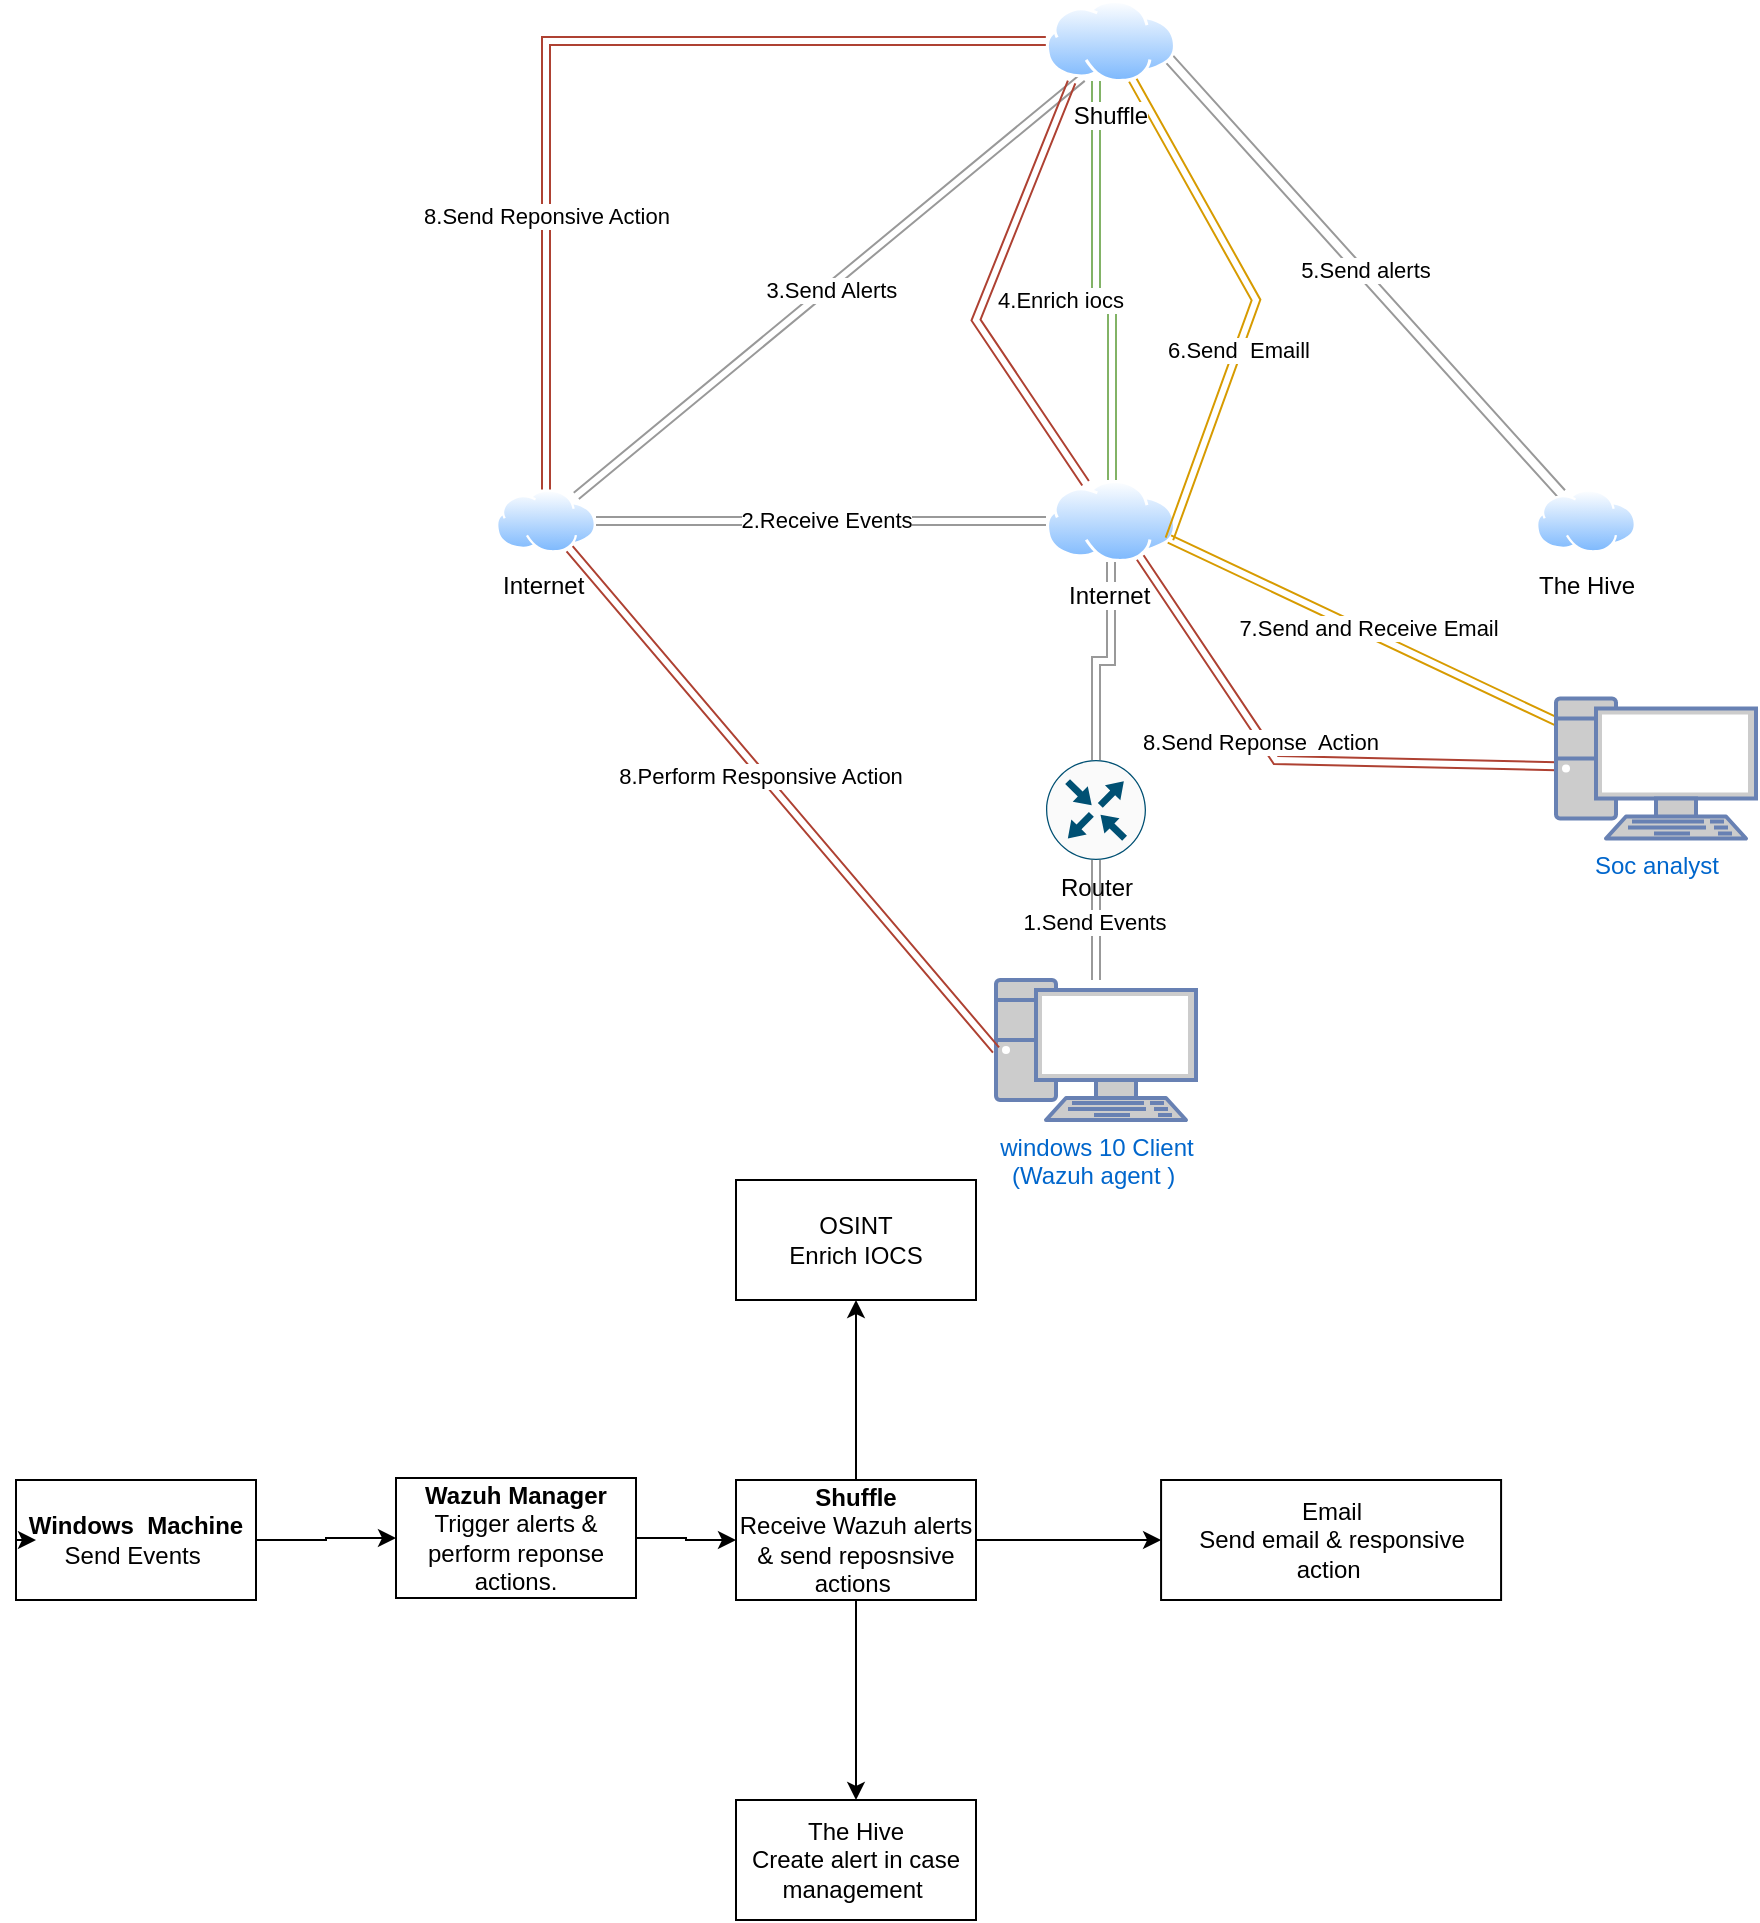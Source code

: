 <mxfile version="23.1.2" type="github">
  <diagram name="Page-1" id="TQpblyYPG8bPXSmAq02C">
    <mxGraphModel dx="5050" dy="3328" grid="1" gridSize="10" guides="1" tooltips="1" connect="1" arrows="1" fold="1" page="1" pageScale="1" pageWidth="850" pageHeight="1100" math="0" shadow="0">
      <root>
        <mxCell id="0" />
        <mxCell id="1" parent="0" />
        <mxCell id="AZIDL2VYX9VNrNpj0htr-8" style="edgeStyle=orthogonalEdgeStyle;rounded=0;orthogonalLoop=1;jettySize=auto;html=1;strokeColor=none;startArrow=classic;startFill=0;" edge="1" parent="1" source="AZIDL2VYX9VNrNpj0htr-1" target="AZIDL2VYX9VNrNpj0htr-2">
          <mxGeometry relative="1" as="geometry" />
        </mxCell>
        <mxCell id="AZIDL2VYX9VNrNpj0htr-10" value="" style="edgeStyle=orthogonalEdgeStyle;rounded=0;orthogonalLoop=1;jettySize=auto;html=1;startArrow=classic;startFill=1;shape=link;fillColor=#dae8fc;strokeColor=#999999;" edge="1" parent="1" source="AZIDL2VYX9VNrNpj0htr-1" target="AZIDL2VYX9VNrNpj0htr-2">
          <mxGeometry relative="1" as="geometry" />
        </mxCell>
        <mxCell id="AZIDL2VYX9VNrNpj0htr-11" value="1.Send Events" style="edgeLabel;html=1;align=center;verticalAlign=middle;resizable=0;points=[];" vertex="1" connectable="0" parent="AZIDL2VYX9VNrNpj0htr-10">
          <mxGeometry x="-0.015" y="1" relative="1" as="geometry">
            <mxPoint as="offset" />
          </mxGeometry>
        </mxCell>
        <mxCell id="AZIDL2VYX9VNrNpj0htr-1" value="windows 10 Client&lt;br&gt;(Wazuh agent )&amp;nbsp;" style="fontColor=#0066CC;verticalAlign=top;verticalLabelPosition=bottom;labelPosition=center;align=center;html=1;outlineConnect=0;fillColor=#CCCCCC;strokeColor=#6881B3;gradientColor=none;gradientDirection=north;strokeWidth=2;shape=mxgraph.networks.pc;" vertex="1" parent="1">
          <mxGeometry x="410" y="370" width="100" height="70" as="geometry" />
        </mxCell>
        <mxCell id="AZIDL2VYX9VNrNpj0htr-9" value="" style="edgeStyle=orthogonalEdgeStyle;rounded=0;orthogonalLoop=1;jettySize=auto;html=1;shape=link;strokeColor=#999999;" edge="1" parent="1" source="AZIDL2VYX9VNrNpj0htr-2" target="AZIDL2VYX9VNrNpj0htr-3">
          <mxGeometry relative="1" as="geometry" />
        </mxCell>
        <mxCell id="AZIDL2VYX9VNrNpj0htr-2" value="Router" style="sketch=0;points=[[0.5,0,0],[1,0.5,0],[0.5,1,0],[0,0.5,0],[0.145,0.145,0],[0.856,0.145,0],[0.855,0.856,0],[0.145,0.855,0]];verticalLabelPosition=bottom;html=1;verticalAlign=top;aspect=fixed;align=center;pointerEvents=1;shape=mxgraph.cisco19.rect;prIcon=router;fillColor=#FAFAFA;strokeColor=#005073;" vertex="1" parent="1">
          <mxGeometry x="435" y="260" width="50" height="50" as="geometry" />
        </mxCell>
        <mxCell id="AZIDL2VYX9VNrNpj0htr-12" value="" style="edgeStyle=orthogonalEdgeStyle;rounded=0;orthogonalLoop=1;jettySize=auto;html=1;shape=link;strokeColor=#999999;" edge="1" parent="1" source="AZIDL2VYX9VNrNpj0htr-3" target="AZIDL2VYX9VNrNpj0htr-4">
          <mxGeometry relative="1" as="geometry" />
        </mxCell>
        <mxCell id="AZIDL2VYX9VNrNpj0htr-13" value="2.Receive Events" style="edgeLabel;html=1;align=center;verticalAlign=middle;resizable=0;points=[];" vertex="1" connectable="0" parent="AZIDL2VYX9VNrNpj0htr-12">
          <mxGeometry x="-0.019" y="-1" relative="1" as="geometry">
            <mxPoint as="offset" />
          </mxGeometry>
        </mxCell>
        <mxCell id="AZIDL2VYX9VNrNpj0htr-3" value="Internet&amp;nbsp;" style="image;aspect=fixed;perimeter=ellipsePerimeter;html=1;align=center;shadow=0;dashed=0;spacingTop=3;image=img/lib/active_directory/internet_cloud.svg;" vertex="1" parent="1">
          <mxGeometry x="435" y="120" width="65" height="40.95" as="geometry" />
        </mxCell>
        <mxCell id="AZIDL2VYX9VNrNpj0htr-19" style="rounded=0;orthogonalLoop=1;jettySize=auto;html=1;entryX=0.25;entryY=1;entryDx=0;entryDy=0;shape=link;strokeColor=#999999;" edge="1" parent="1" source="AZIDL2VYX9VNrNpj0htr-4" target="AZIDL2VYX9VNrNpj0htr-6">
          <mxGeometry relative="1" as="geometry" />
        </mxCell>
        <mxCell id="AZIDL2VYX9VNrNpj0htr-20" value="3.Send Alerts&amp;nbsp;" style="edgeLabel;html=1;align=center;verticalAlign=middle;resizable=0;points=[];" vertex="1" connectable="0" parent="AZIDL2VYX9VNrNpj0htr-19">
          <mxGeometry x="0.007" y="-2" relative="1" as="geometry">
            <mxPoint as="offset" />
          </mxGeometry>
        </mxCell>
        <mxCell id="AZIDL2VYX9VNrNpj0htr-4" value="Internet&amp;nbsp;" style="image;aspect=fixed;perimeter=ellipsePerimeter;html=1;align=center;shadow=0;dashed=0;spacingTop=3;image=img/lib/active_directory/internet_cloud.svg;" vertex="1" parent="1">
          <mxGeometry x="160" y="124.72" width="50" height="31.5" as="geometry" />
        </mxCell>
        <mxCell id="AZIDL2VYX9VNrNpj0htr-26" style="rounded=0;orthogonalLoop=1;jettySize=auto;html=1;entryX=1;entryY=0.75;entryDx=0;entryDy=0;shape=link;width=-5;strokeColor=#999999;" edge="1" parent="1" source="AZIDL2VYX9VNrNpj0htr-5" target="AZIDL2VYX9VNrNpj0htr-6">
          <mxGeometry relative="1" as="geometry" />
        </mxCell>
        <mxCell id="AZIDL2VYX9VNrNpj0htr-27" value="5.Send alerts&amp;nbsp;" style="edgeLabel;html=1;align=center;verticalAlign=middle;resizable=0;points=[];" vertex="1" connectable="0" parent="AZIDL2VYX9VNrNpj0htr-26">
          <mxGeometry x="0.009" y="-3" relative="1" as="geometry">
            <mxPoint as="offset" />
          </mxGeometry>
        </mxCell>
        <mxCell id="AZIDL2VYX9VNrNpj0htr-5" value="The Hive" style="image;aspect=fixed;perimeter=ellipsePerimeter;html=1;align=center;shadow=0;dashed=0;spacingTop=3;image=img/lib/active_directory/internet_cloud.svg;" vertex="1" parent="1">
          <mxGeometry x="680" y="124.72" width="50" height="31.5" as="geometry" />
        </mxCell>
        <mxCell id="AZIDL2VYX9VNrNpj0htr-21" value="" style="edgeStyle=orthogonalEdgeStyle;rounded=0;orthogonalLoop=1;jettySize=auto;html=1;shape=link;strokeColor=#82b366;fillColor=#d5e8d4;" edge="1" parent="1" source="AZIDL2VYX9VNrNpj0htr-6" target="AZIDL2VYX9VNrNpj0htr-3">
          <mxGeometry relative="1" as="geometry">
            <Array as="points">
              <mxPoint x="460" y="30" />
              <mxPoint x="468" y="30" />
            </Array>
          </mxGeometry>
        </mxCell>
        <mxCell id="AZIDL2VYX9VNrNpj0htr-22" value="4.Enrich iocs" style="edgeLabel;html=1;align=center;verticalAlign=middle;resizable=0;points=[];" vertex="1" connectable="0" parent="AZIDL2VYX9VNrNpj0htr-21">
          <mxGeometry x="0.12" relative="1" as="geometry">
            <mxPoint x="-25" as="offset" />
          </mxGeometry>
        </mxCell>
        <mxCell id="AZIDL2VYX9VNrNpj0htr-31" style="rounded=0;orthogonalLoop=1;jettySize=auto;html=1;entryX=1;entryY=0.75;entryDx=0;entryDy=0;shape=link;fillColor=#ffe6cc;strokeColor=#d79b00;" edge="1" parent="1" source="AZIDL2VYX9VNrNpj0htr-6" target="AZIDL2VYX9VNrNpj0htr-3">
          <mxGeometry relative="1" as="geometry">
            <Array as="points">
              <mxPoint x="540" y="30" />
            </Array>
          </mxGeometry>
        </mxCell>
        <mxCell id="AZIDL2VYX9VNrNpj0htr-32" value="6.Send&amp;nbsp; Emaill" style="edgeLabel;html=1;align=center;verticalAlign=middle;resizable=0;points=[];" vertex="1" connectable="0" parent="AZIDL2VYX9VNrNpj0htr-31">
          <mxGeometry x="0.207" relative="1" as="geometry">
            <mxPoint as="offset" />
          </mxGeometry>
        </mxCell>
        <mxCell id="AZIDL2VYX9VNrNpj0htr-42" style="edgeStyle=orthogonalEdgeStyle;rounded=0;orthogonalLoop=1;jettySize=auto;html=1;fillColor=#fad9d5;strokeColor=#ae4132;shape=link;" edge="1" parent="1" source="AZIDL2VYX9VNrNpj0htr-6" target="AZIDL2VYX9VNrNpj0htr-4">
          <mxGeometry relative="1" as="geometry" />
        </mxCell>
        <mxCell id="AZIDL2VYX9VNrNpj0htr-43" value="8.Send Reponsive Action" style="edgeLabel;html=1;align=center;verticalAlign=middle;resizable=0;points=[];" vertex="1" connectable="0" parent="AZIDL2VYX9VNrNpj0htr-42">
          <mxGeometry x="0.424" relative="1" as="geometry">
            <mxPoint as="offset" />
          </mxGeometry>
        </mxCell>
        <mxCell id="AZIDL2VYX9VNrNpj0htr-6" value="Shuffle" style="image;aspect=fixed;perimeter=ellipsePerimeter;html=1;align=center;shadow=0;dashed=0;spacingTop=3;image=img/lib/active_directory/internet_cloud.svg;" vertex="1" parent="1">
          <mxGeometry x="434.92" y="-120" width="65.08" height="41" as="geometry" />
        </mxCell>
        <mxCell id="AZIDL2VYX9VNrNpj0htr-33" style="rounded=0;orthogonalLoop=1;jettySize=auto;html=1;entryX=1;entryY=0.75;entryDx=0;entryDy=0;shape=link;fillColor=#ffe6cc;strokeColor=#d79b00;" edge="1" parent="1" source="AZIDL2VYX9VNrNpj0htr-7" target="AZIDL2VYX9VNrNpj0htr-3">
          <mxGeometry relative="1" as="geometry" />
        </mxCell>
        <mxCell id="AZIDL2VYX9VNrNpj0htr-34" value="Text" style="edgeLabel;html=1;align=center;verticalAlign=middle;resizable=0;points=[];" vertex="1" connectable="0" parent="AZIDL2VYX9VNrNpj0htr-33">
          <mxGeometry x="0.024" relative="1" as="geometry">
            <mxPoint as="offset" />
          </mxGeometry>
        </mxCell>
        <mxCell id="AZIDL2VYX9VNrNpj0htr-35" value="7.Send and Receive Email" style="edgeLabel;html=1;align=center;verticalAlign=middle;resizable=0;points=[];" vertex="1" connectable="0" parent="AZIDL2VYX9VNrNpj0htr-33">
          <mxGeometry x="-0.018" y="-2" relative="1" as="geometry">
            <mxPoint as="offset" />
          </mxGeometry>
        </mxCell>
        <mxCell id="AZIDL2VYX9VNrNpj0htr-37" style="rounded=0;orthogonalLoop=1;jettySize=auto;html=1;entryX=0.75;entryY=1;entryDx=0;entryDy=0;shape=link;fillColor=#fad9d5;strokeColor=#ae4132;" edge="1" parent="1" source="AZIDL2VYX9VNrNpj0htr-7" target="AZIDL2VYX9VNrNpj0htr-3">
          <mxGeometry relative="1" as="geometry">
            <Array as="points">
              <mxPoint x="550" y="260" />
            </Array>
          </mxGeometry>
        </mxCell>
        <mxCell id="AZIDL2VYX9VNrNpj0htr-40" value="8.Send Reponse&amp;nbsp; Action" style="edgeLabel;html=1;align=center;verticalAlign=middle;resizable=0;points=[];" vertex="1" connectable="0" parent="AZIDL2VYX9VNrNpj0htr-37">
          <mxGeometry x="0.162" y="2" relative="1" as="geometry">
            <mxPoint as="offset" />
          </mxGeometry>
        </mxCell>
        <mxCell id="AZIDL2VYX9VNrNpj0htr-7" value="Soc analyst" style="fontColor=#0066CC;verticalAlign=top;verticalLabelPosition=bottom;labelPosition=center;align=center;html=1;outlineConnect=0;fillColor=#CCCCCC;strokeColor=#6881B3;gradientColor=none;gradientDirection=north;strokeWidth=2;shape=mxgraph.networks.pc;" vertex="1" parent="1">
          <mxGeometry x="690" y="229.25" width="100" height="70" as="geometry" />
        </mxCell>
        <mxCell id="AZIDL2VYX9VNrNpj0htr-41" style="rounded=0;orthogonalLoop=1;jettySize=auto;html=1;entryX=0.198;entryY=1;entryDx=0;entryDy=0;entryPerimeter=0;shape=link;fillColor=#fad9d5;strokeColor=#ae4132;" edge="1" parent="1" source="AZIDL2VYX9VNrNpj0htr-3" target="AZIDL2VYX9VNrNpj0htr-6">
          <mxGeometry relative="1" as="geometry">
            <Array as="points">
              <mxPoint x="400" y="40" />
            </Array>
          </mxGeometry>
        </mxCell>
        <mxCell id="AZIDL2VYX9VNrNpj0htr-44" style="rounded=0;orthogonalLoop=1;jettySize=auto;html=1;entryX=0;entryY=0.5;entryDx=0;entryDy=0;entryPerimeter=0;fillColor=#fad9d5;strokeColor=#ae4132;shape=link;" edge="1" parent="1" source="AZIDL2VYX9VNrNpj0htr-4" target="AZIDL2VYX9VNrNpj0htr-1">
          <mxGeometry relative="1" as="geometry" />
        </mxCell>
        <mxCell id="AZIDL2VYX9VNrNpj0htr-45" value="8.Perform Responsive Action" style="edgeLabel;html=1;align=center;verticalAlign=middle;resizable=0;points=[];" vertex="1" connectable="0" parent="AZIDL2VYX9VNrNpj0htr-44">
          <mxGeometry x="-0.102" y="-1" relative="1" as="geometry">
            <mxPoint as="offset" />
          </mxGeometry>
        </mxCell>
        <mxCell id="AZIDL2VYX9VNrNpj0htr-48" value="" style="edgeStyle=orthogonalEdgeStyle;rounded=0;orthogonalLoop=1;jettySize=auto;html=1;" edge="1" parent="1" source="AZIDL2VYX9VNrNpj0htr-46" target="AZIDL2VYX9VNrNpj0htr-47">
          <mxGeometry relative="1" as="geometry" />
        </mxCell>
        <mxCell id="AZIDL2VYX9VNrNpj0htr-46" value="&lt;b&gt;Windows&amp;nbsp; Machine&lt;/b&gt;&lt;br&gt;Send Events&amp;nbsp;" style="whiteSpace=wrap;html=1;" vertex="1" parent="1">
          <mxGeometry x="-80" y="620" width="120" height="60" as="geometry" />
        </mxCell>
        <mxCell id="AZIDL2VYX9VNrNpj0htr-50" value="" style="edgeStyle=orthogonalEdgeStyle;rounded=0;orthogonalLoop=1;jettySize=auto;html=1;" edge="1" parent="1" source="AZIDL2VYX9VNrNpj0htr-47" target="AZIDL2VYX9VNrNpj0htr-49">
          <mxGeometry relative="1" as="geometry" />
        </mxCell>
        <mxCell id="AZIDL2VYX9VNrNpj0htr-47" value="&lt;b&gt;Wazuh Manager&lt;/b&gt;&lt;br&gt;Trigger alerts &amp;amp; perform reponse actions." style="whiteSpace=wrap;html=1;" vertex="1" parent="1">
          <mxGeometry x="110" y="619" width="120" height="60" as="geometry" />
        </mxCell>
        <mxCell id="AZIDL2VYX9VNrNpj0htr-52" value="" style="edgeStyle=orthogonalEdgeStyle;rounded=0;orthogonalLoop=1;jettySize=auto;html=1;" edge="1" parent="1" source="AZIDL2VYX9VNrNpj0htr-49" target="AZIDL2VYX9VNrNpj0htr-51">
          <mxGeometry relative="1" as="geometry" />
        </mxCell>
        <mxCell id="AZIDL2VYX9VNrNpj0htr-54" value="" style="edgeStyle=orthogonalEdgeStyle;rounded=0;orthogonalLoop=1;jettySize=auto;html=1;" edge="1" parent="1" source="AZIDL2VYX9VNrNpj0htr-49" target="AZIDL2VYX9VNrNpj0htr-53">
          <mxGeometry relative="1" as="geometry" />
        </mxCell>
        <mxCell id="AZIDL2VYX9VNrNpj0htr-56" value="" style="edgeStyle=orthogonalEdgeStyle;rounded=0;orthogonalLoop=1;jettySize=auto;html=1;" edge="1" parent="1" source="AZIDL2VYX9VNrNpj0htr-49" target="AZIDL2VYX9VNrNpj0htr-55">
          <mxGeometry relative="1" as="geometry" />
        </mxCell>
        <mxCell id="AZIDL2VYX9VNrNpj0htr-49" value="&lt;b&gt;Shuffle&lt;/b&gt;&lt;br&gt;Receive Wazuh alerts &amp;amp; send reposnsive actions&amp;nbsp;" style="whiteSpace=wrap;html=1;" vertex="1" parent="1">
          <mxGeometry x="280" y="620" width="120" height="60" as="geometry" />
        </mxCell>
        <mxCell id="AZIDL2VYX9VNrNpj0htr-51" value="OSINT&lt;br&gt;Enrich IOCS" style="whiteSpace=wrap;html=1;" vertex="1" parent="1">
          <mxGeometry x="280" y="470" width="120" height="60" as="geometry" />
        </mxCell>
        <mxCell id="AZIDL2VYX9VNrNpj0htr-53" value="The Hive&lt;br&gt;Create alert in case management&amp;nbsp;" style="whiteSpace=wrap;html=1;" vertex="1" parent="1">
          <mxGeometry x="280" y="780" width="120" height="60" as="geometry" />
        </mxCell>
        <mxCell id="AZIDL2VYX9VNrNpj0htr-55" value="Email&lt;br&gt;Send email &amp;amp; responsive action&amp;nbsp;" style="whiteSpace=wrap;html=1;" vertex="1" parent="1">
          <mxGeometry x="492.54" y="620" width="170" height="60" as="geometry" />
        </mxCell>
        <mxCell id="AZIDL2VYX9VNrNpj0htr-57" style="edgeStyle=orthogonalEdgeStyle;rounded=0;orthogonalLoop=1;jettySize=auto;html=1;exitX=0;exitY=0.5;exitDx=0;exitDy=0;entryX=0.083;entryY=0.495;entryDx=0;entryDy=0;entryPerimeter=0;" edge="1" parent="1" source="AZIDL2VYX9VNrNpj0htr-46" target="AZIDL2VYX9VNrNpj0htr-46">
          <mxGeometry relative="1" as="geometry" />
        </mxCell>
      </root>
    </mxGraphModel>
  </diagram>
</mxfile>
